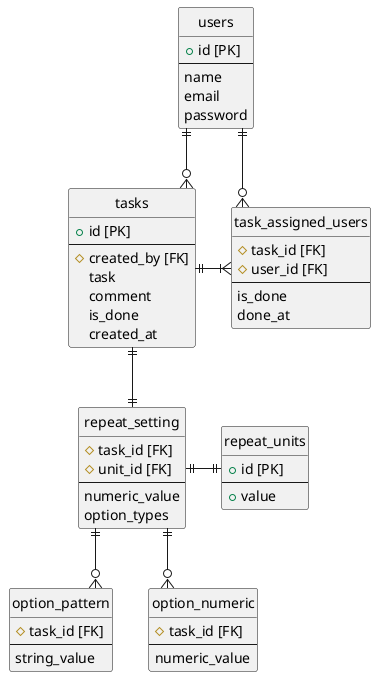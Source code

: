 @startuml

hide circle
skinparam linetype ortho


' タスクマスタ
entity "tasks" {
  + id [PK]
  --
  # created_by [FK] /'作成者'/
  task       /'タスクタイトル'/
  comment    /'タスクを振るときのコメント'/
  is_done    /'完了フラグ（0で未完了、1で全員完了）：非正規化のため、task_assigned_users.is_doneを参照してもOK'/
  created_at /'タスク作成日'/
}


' タスクに追加されたユーザー
entity "task_assigned_users" {
  # task_id [FK]
  # user_id [FK]
  --
  is_done /'完了フラグ（0で未完了、1で完了）'/
  done_at /'タスク完了日'/
}

entity "users" {
  + id [PK]
  --
  name
  email
  password
}


' 繰り返し設定
' ーーーーーーーーーー
' 1. N時間おき　: numerical_value + unit_id (= hour)
' 2. N日おき　　: numerical_value + unit_id (= daily)
' 3. N週おき　　: numerical_value + unit_id (= weekly)
'   3-1. 曜日を指定しないパターン：optionなし（= タスク登録した曜日を参照）
'   3-2. 曜日を指定するパターン　：optionあり (= repeat_pattern_optionsを参照)
' 4. Nカ月おき　: numerical_value + unit_id (= monthly)
'   4-1. 日付を指定するパターン：
'   4-2. 末日を指定するパターン：optionあり (= repeat_pattern_optionsを参照)
' ーーーーーーーーーー
entity "repeat_setting" {
  # task_id [FK]  /'タスクID'/
  # unit_id [FK]  /'単位ID'/
  --
  numeric_value   /'数値'/
  option_types    /'オプションタイプ（0でオプションなし、1でoption_pattern、2でoption_numeric）'/
}


' 繰り返し単位
entity "repeat_units" {
  + id [PK]
  --
  + value /'hour, daily, weekly, monthy, yearlyの5種類'/
}


' 繰り返しオプション（パターン） -> 3-1, 4-2で有効
' ーーーーーーーーーー
' string_valueは、現時点で以下の通り。
'   1. sunday
'   2. monday
'   3. tuesday
'   4. wednesday
'   5. thursday
'   6. friday
'   7. saturday
'   8. last day of the month（月末日）
'   -> 縦持ちすることで、「毎週X曜日とY曜日」などの指定も可能
' ーーーーーーーーーー
entity "option_pattern" {
  # task_id [FK]
  --
  string_value 
}


' 繰り返しオプション（数値）-> 4-1で有効
entity "option_numeric" {
  # task_id [FK]
  --
  numeric_value
}


tasks ||-r-|{ task_assigned_users
tasks ||--|| repeat_setting
tasks }o-u-|| users
users ||--o{ task_assigned_users
repeat_setting ||-r-|| repeat_units
repeat_setting ||--o{ option_pattern
repeat_setting ||--o{ option_numeric

@enduml
